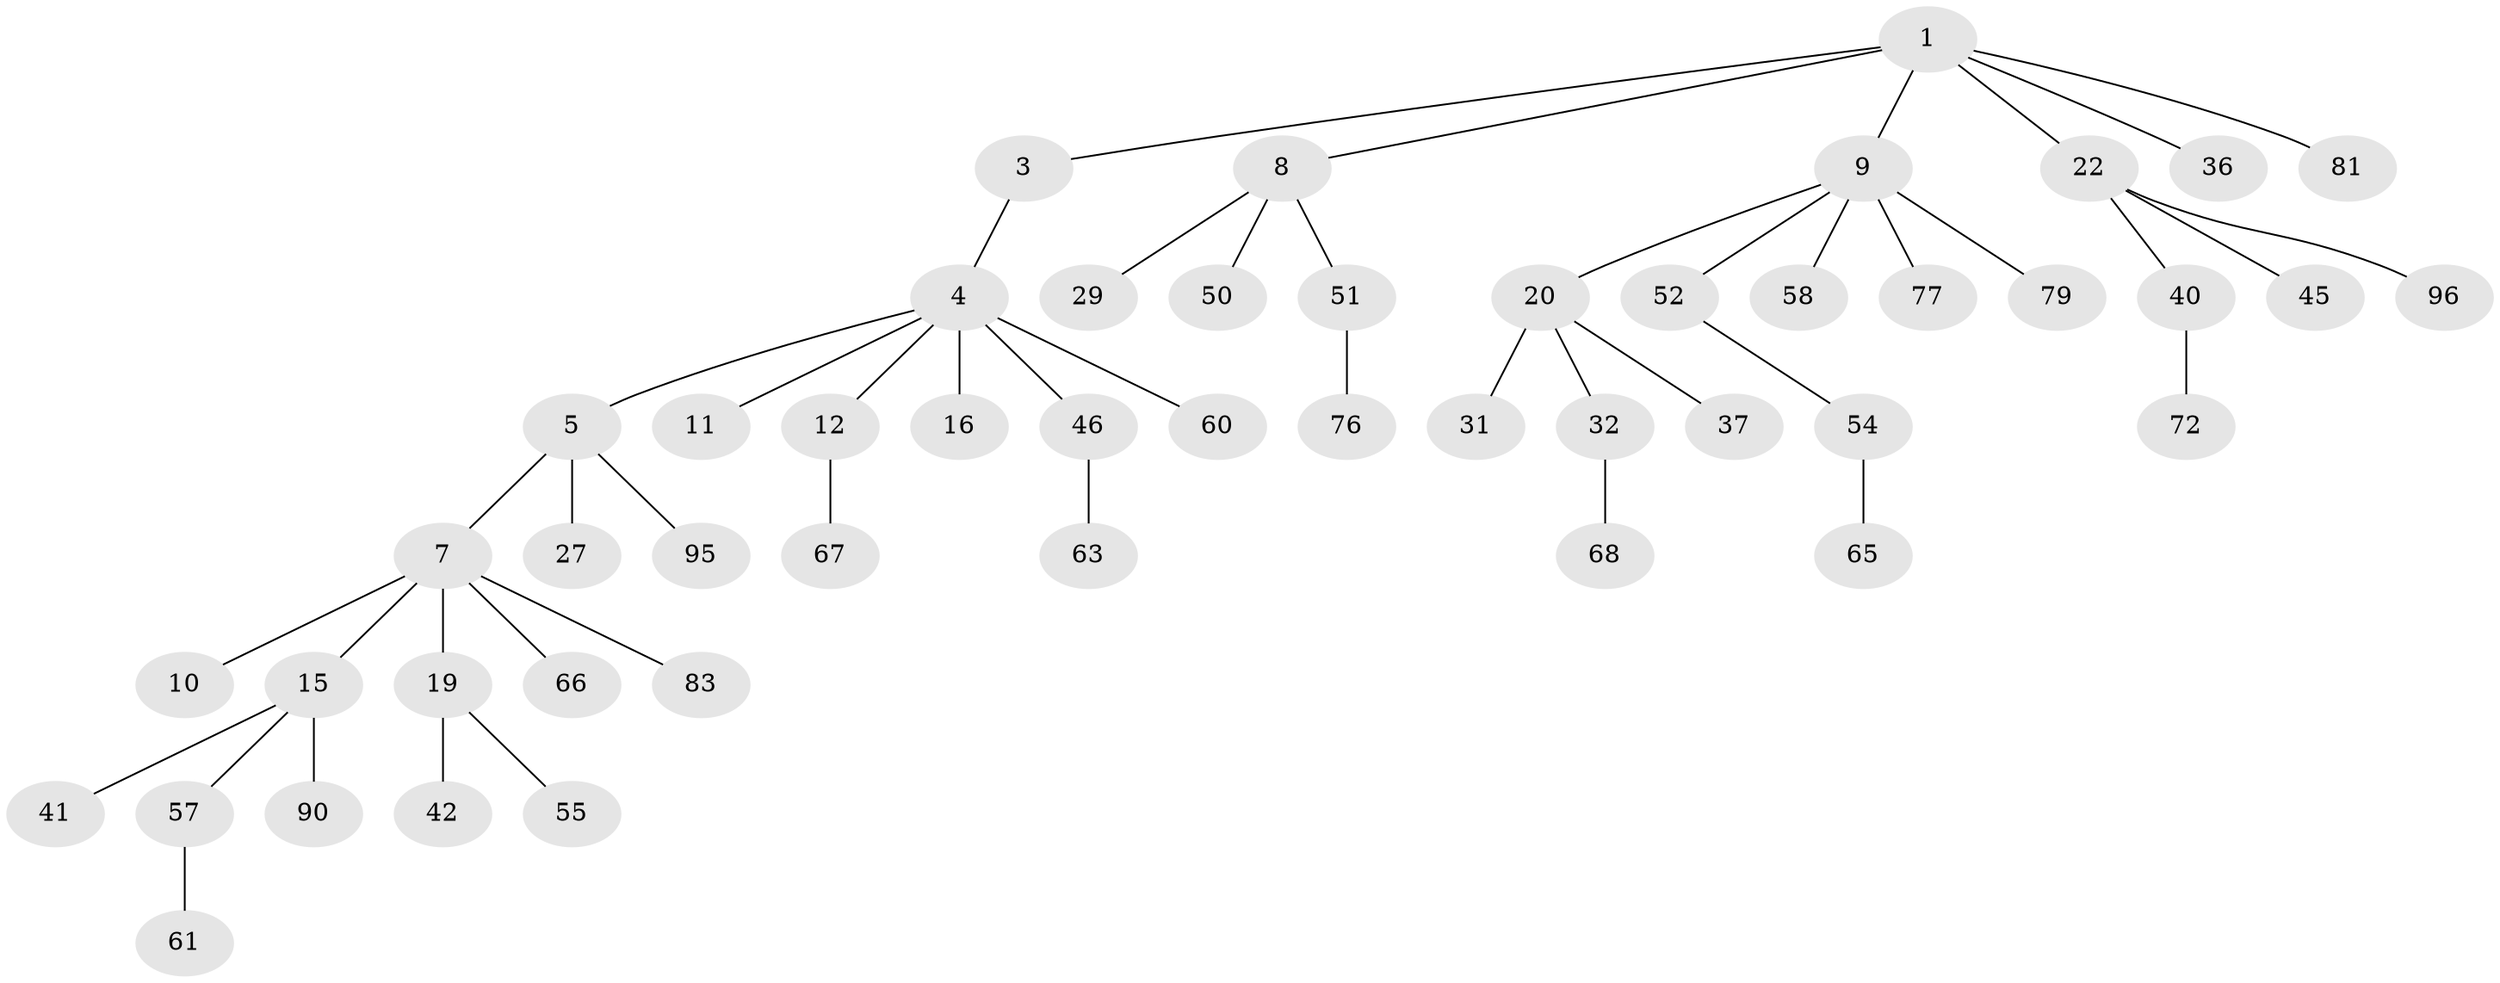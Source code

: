 // original degree distribution, {4: 0.09090909090909091, 5: 0.050505050505050504, 2: 0.2222222222222222, 7: 0.010101010101010102, 3: 0.1111111111111111, 1: 0.5151515151515151}
// Generated by graph-tools (version 1.1) at 2025/19/03/04/25 18:19:11]
// undirected, 49 vertices, 48 edges
graph export_dot {
graph [start="1"]
  node [color=gray90,style=filled];
  1 [super="+2+17+94"];
  3;
  4 [super="+6+14"];
  5;
  7 [super="+49"];
  8;
  9 [super="+13"];
  10 [super="+92"];
  11 [super="+26+71+23+35"];
  12 [super="+25+18+59"];
  15 [super="+30+75+44"];
  16 [super="+33"];
  19 [super="+34+24"];
  20 [super="+21"];
  22 [super="+28"];
  27;
  29;
  31 [super="+38"];
  32 [super="+64+39"];
  36;
  37;
  40;
  41;
  42 [super="+73+91+70"];
  45;
  46;
  50;
  51;
  52;
  54;
  55;
  57;
  58;
  60;
  61 [super="+85+74"];
  63;
  65;
  66;
  67;
  68;
  72;
  76;
  77 [super="+80"];
  79;
  81;
  83;
  90;
  95;
  96;
  1 -- 3;
  1 -- 36;
  1 -- 22;
  1 -- 8;
  1 -- 9;
  1 -- 81;
  3 -- 4;
  4 -- 5;
  4 -- 11;
  4 -- 16;
  4 -- 12;
  4 -- 60;
  4 -- 46;
  5 -- 7;
  5 -- 27;
  5 -- 95;
  7 -- 10;
  7 -- 15;
  7 -- 19;
  7 -- 66;
  7 -- 83;
  8 -- 29;
  8 -- 50;
  8 -- 51;
  9 -- 52;
  9 -- 20;
  9 -- 58;
  9 -- 77;
  9 -- 79;
  12 -- 67;
  15 -- 41;
  15 -- 90;
  15 -- 57;
  19 -- 42;
  19 -- 55;
  20 -- 37;
  20 -- 32;
  20 -- 31;
  22 -- 40;
  22 -- 96;
  22 -- 45;
  32 -- 68;
  40 -- 72;
  46 -- 63;
  51 -- 76;
  52 -- 54;
  54 -- 65;
  57 -- 61;
}
